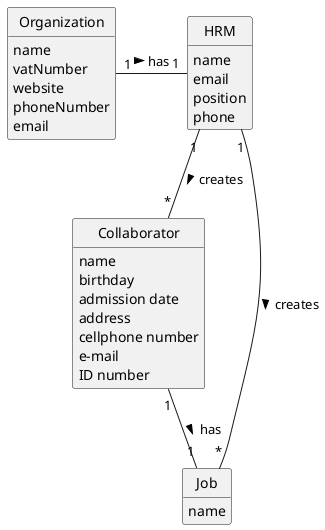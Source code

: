 @startuml
skinparam monochrome true
skinparam packageStyle rectangle
skinparam shadowing false

'left to right direction

skinparam classAttributeIconSize 0

hide circle
hide methods

'title Domain Model

'class Platform {
'  -description
'}

class Organization {
    name
    vatNumber
    website
    phoneNumber
    email
}

class Collaborator {
    name
    birthday
    admission date
    address
    cellphone number
    e-mail
    ID number
}


class HRM {
    name
    email
    position
    phone
}


class Job{
    name
}

'Platform "1" -- "*" Organization : has registered >
'Platform "1" -- "*" Category : defines >
Organization "1" - "1" HRM : has >
'Task "*" -- "1" HRM: created by >
HRM "1" -- "*" Collaborator : creates >
HRM "1" -- "*" Job : creates >
'HRM "0..1" -- "1" User: acts as >
Collaborator "1" -- "1" Job : has >

@enduml